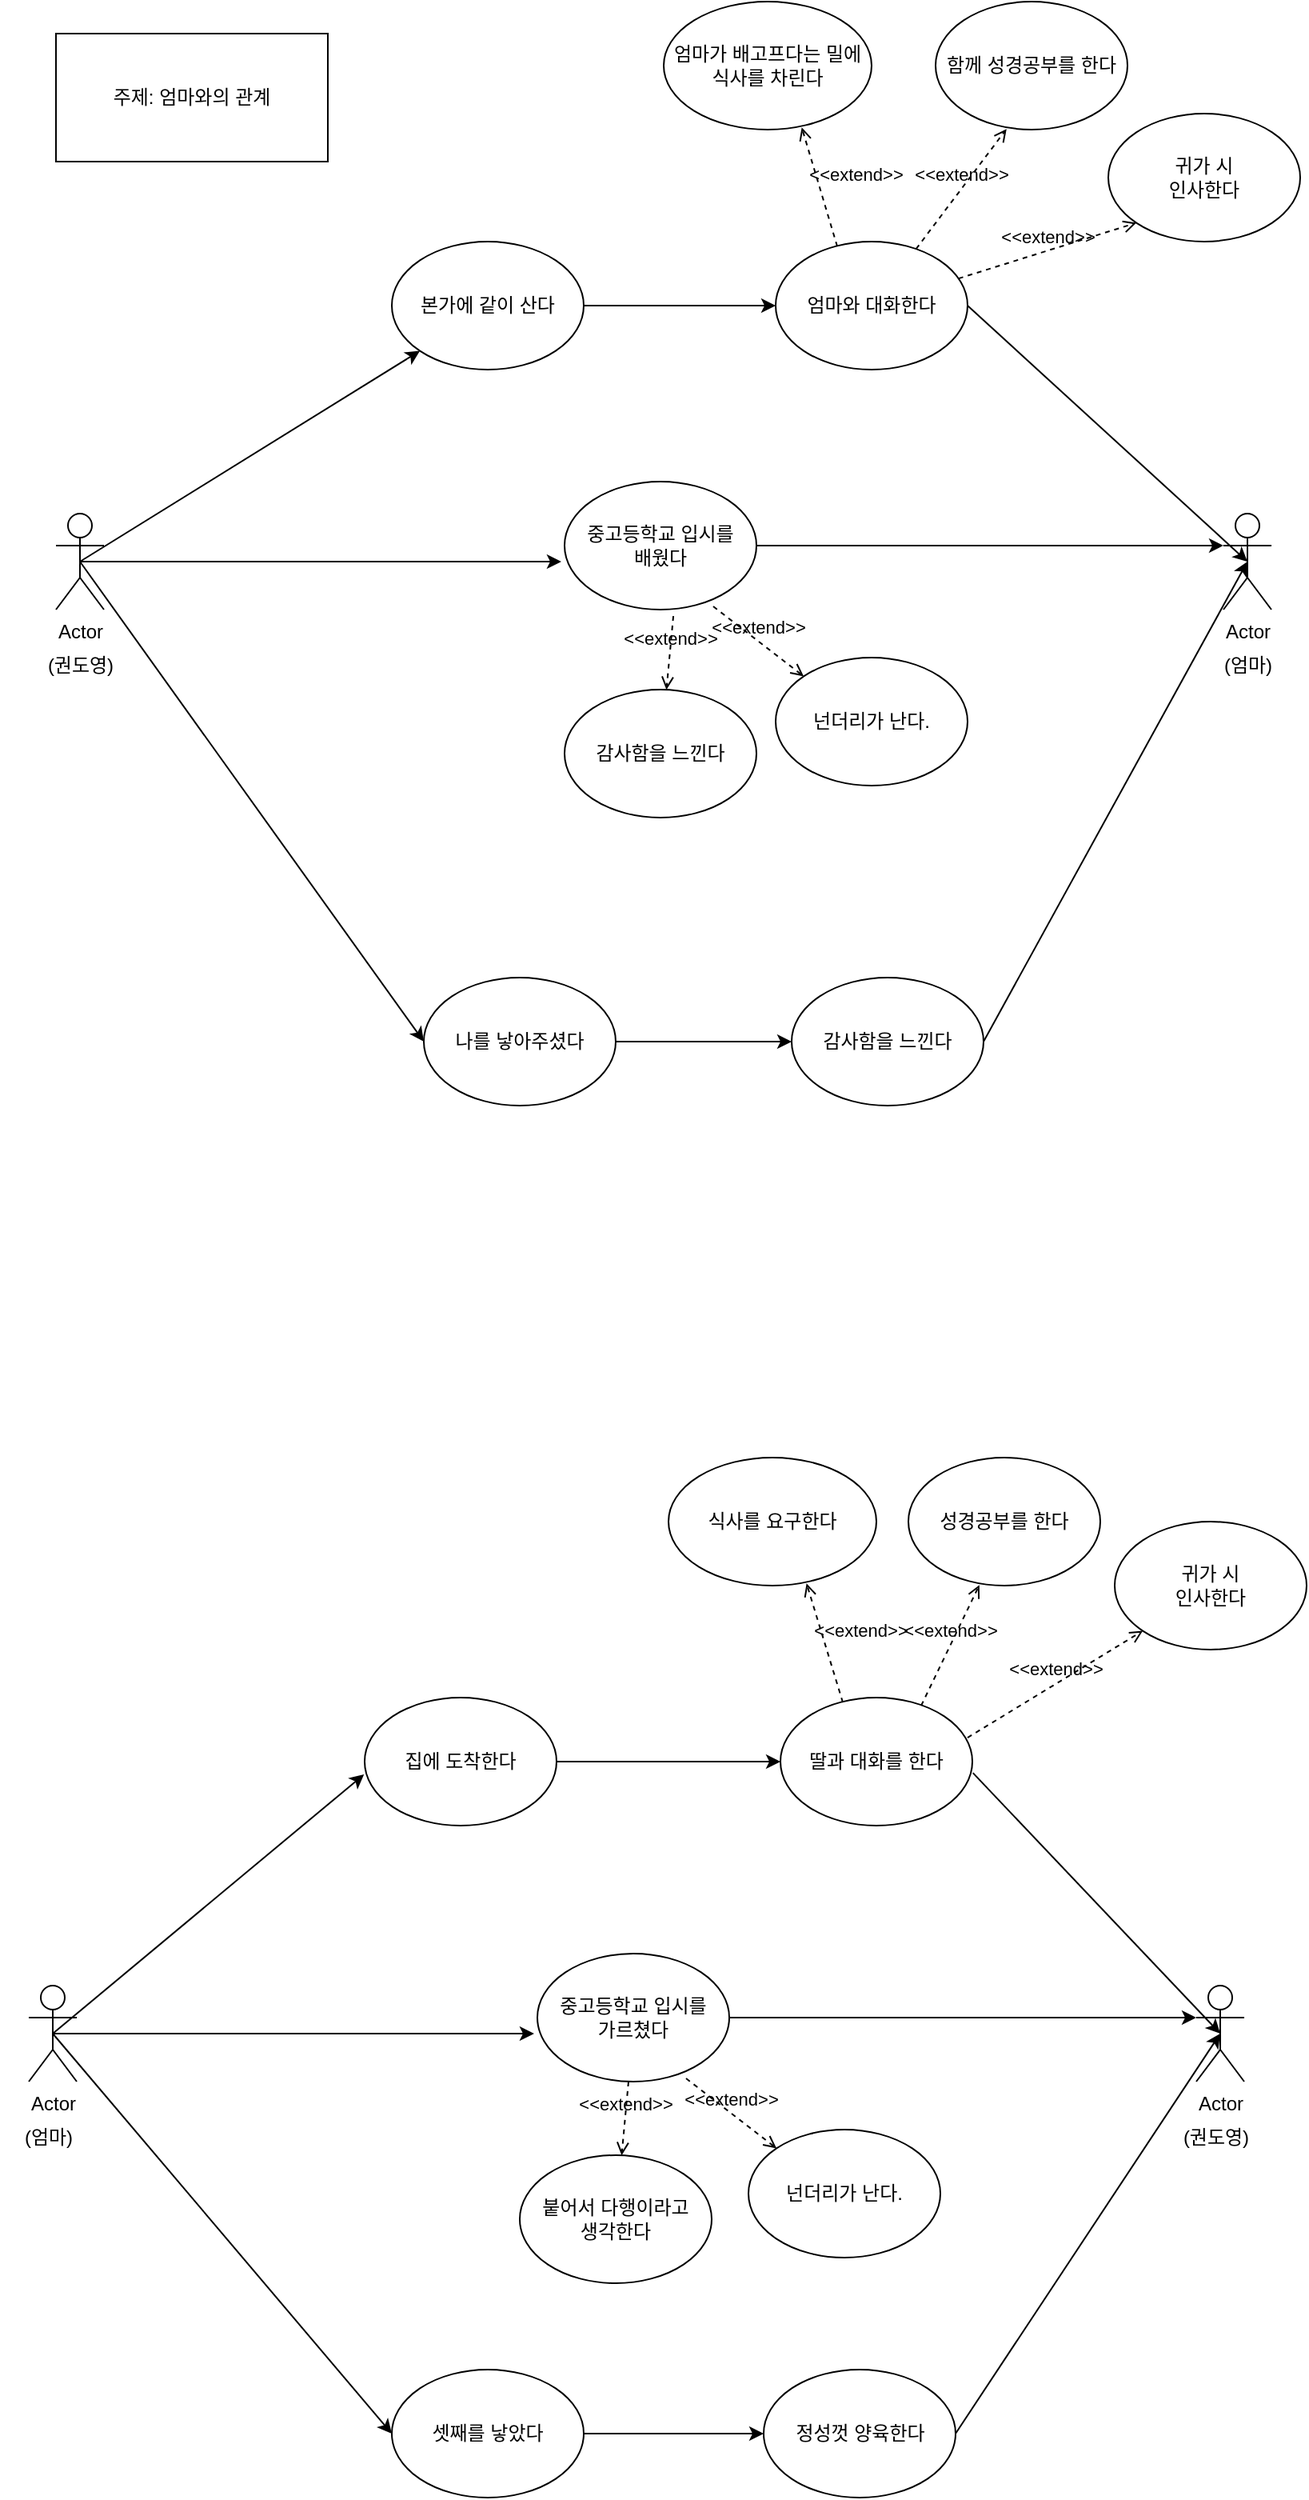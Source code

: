 <mxfile version="21.7.5" type="github">
  <diagram name="페이지-1" id="knAnGEJPWI2h3G_Fuzur">
    <mxGraphModel dx="2219" dy="1153" grid="1" gridSize="10" guides="1" tooltips="1" connect="1" arrows="1" fold="1" page="1" pageScale="1" pageWidth="827" pageHeight="1169" math="0" shadow="0">
      <root>
        <mxCell id="0" />
        <mxCell id="1" parent="0" />
        <mxCell id="KJRf7U8PRMHWlbD5ESDK-1" value="Actor" style="shape=umlActor;verticalLabelPosition=bottom;verticalAlign=top;html=1;outlineConnect=0;" parent="1" vertex="1">
          <mxGeometry x="40" y="340" width="30" height="60" as="geometry" />
        </mxCell>
        <mxCell id="KJRf7U8PRMHWlbD5ESDK-2" value="(권도영)" style="text;html=1;align=center;verticalAlign=middle;resizable=0;points=[];autosize=1;strokeColor=none;fillColor=none;" parent="1" vertex="1">
          <mxGeometry x="20" y="420" width="70" height="30" as="geometry" />
        </mxCell>
        <mxCell id="KJRf7U8PRMHWlbD5ESDK-5" value="Actor" style="shape=umlActor;verticalLabelPosition=bottom;verticalAlign=top;html=1;outlineConnect=0;" parent="1" vertex="1">
          <mxGeometry x="770" y="340" width="30" height="60" as="geometry" />
        </mxCell>
        <mxCell id="KJRf7U8PRMHWlbD5ESDK-6" value="(엄마)" style="text;html=1;align=center;verticalAlign=middle;resizable=0;points=[];autosize=1;strokeColor=none;fillColor=none;" parent="1" vertex="1">
          <mxGeometry x="755" y="420" width="60" height="30" as="geometry" />
        </mxCell>
        <mxCell id="KJRf7U8PRMHWlbD5ESDK-7" value="Actor" style="shape=umlActor;verticalLabelPosition=bottom;verticalAlign=top;html=1;outlineConnect=0;" parent="1" vertex="1">
          <mxGeometry x="23" y="1260" width="30" height="60" as="geometry" />
        </mxCell>
        <mxCell id="KJRf7U8PRMHWlbD5ESDK-8" value="(권도영)" style="text;html=1;align=center;verticalAlign=middle;resizable=0;points=[];autosize=1;strokeColor=none;fillColor=none;" parent="1" vertex="1">
          <mxGeometry x="730" y="1340" width="70" height="30" as="geometry" />
        </mxCell>
        <mxCell id="KJRf7U8PRMHWlbD5ESDK-9" value="Actor" style="shape=umlActor;verticalLabelPosition=bottom;verticalAlign=top;html=1;outlineConnect=0;" parent="1" vertex="1">
          <mxGeometry x="753" y="1260" width="30" height="60" as="geometry" />
        </mxCell>
        <mxCell id="KJRf7U8PRMHWlbD5ESDK-10" value="(엄마)" style="text;html=1;align=center;verticalAlign=middle;resizable=0;points=[];autosize=1;strokeColor=none;fillColor=none;" parent="1" vertex="1">
          <mxGeometry x="5" y="1340" width="60" height="30" as="geometry" />
        </mxCell>
        <mxCell id="KJRf7U8PRMHWlbD5ESDK-11" value="귀가 시&lt;br&gt;인사한다" style="ellipse;whiteSpace=wrap;html=1;" parent="1" vertex="1">
          <mxGeometry x="698" y="90" width="120" height="80" as="geometry" />
        </mxCell>
        <mxCell id="KJRf7U8PRMHWlbD5ESDK-13" value="주제: 엄마와의 관계" style="rounded=0;whiteSpace=wrap;html=1;" parent="1" vertex="1">
          <mxGeometry x="40" y="40" width="170" height="80" as="geometry" />
        </mxCell>
        <mxCell id="KJRf7U8PRMHWlbD5ESDK-14" value="" style="endArrow=classic;html=1;rounded=0;exitX=0.5;exitY=0.5;exitDx=0;exitDy=0;exitPerimeter=0;entryX=0;entryY=1;entryDx=0;entryDy=0;" parent="1" source="KJRf7U8PRMHWlbD5ESDK-1" target="7rCKcIcT-Zd6SS427mmO-34" edge="1">
          <mxGeometry width="50" height="50" relative="1" as="geometry">
            <mxPoint x="550" y="250" as="sourcePoint" />
            <mxPoint x="140" y="280" as="targetPoint" />
          </mxGeometry>
        </mxCell>
        <mxCell id="7rCKcIcT-Zd6SS427mmO-20" value="" style="edgeStyle=orthogonalEdgeStyle;rounded=0;orthogonalLoop=1;jettySize=auto;html=1;" parent="1" source="7rCKcIcT-Zd6SS427mmO-1" target="7rCKcIcT-Zd6SS427mmO-19" edge="1">
          <mxGeometry relative="1" as="geometry" />
        </mxCell>
        <mxCell id="7rCKcIcT-Zd6SS427mmO-1" value="나를 낳아주셨다" style="ellipse;whiteSpace=wrap;html=1;" parent="1" vertex="1">
          <mxGeometry x="270" y="630" width="120" height="80" as="geometry" />
        </mxCell>
        <mxCell id="7rCKcIcT-Zd6SS427mmO-2" value="" style="endArrow=classic;html=1;rounded=0;exitX=0.5;exitY=0.5;exitDx=0;exitDy=0;exitPerimeter=0;entryX=0;entryY=0.5;entryDx=0;entryDy=0;" parent="1" source="KJRf7U8PRMHWlbD5ESDK-1" target="7rCKcIcT-Zd6SS427mmO-1" edge="1">
          <mxGeometry width="50" height="50" relative="1" as="geometry">
            <mxPoint x="70" y="369.5" as="sourcePoint" />
            <mxPoint x="265" y="369.5" as="targetPoint" />
          </mxGeometry>
        </mxCell>
        <mxCell id="7rCKcIcT-Zd6SS427mmO-3" value="엄마와 대화한다" style="ellipse;whiteSpace=wrap;html=1;" parent="1" vertex="1">
          <mxGeometry x="490" y="170" width="120" height="80" as="geometry" />
        </mxCell>
        <mxCell id="7rCKcIcT-Zd6SS427mmO-15" value="" style="edgeStyle=orthogonalEdgeStyle;rounded=0;orthogonalLoop=1;jettySize=auto;html=1;" parent="1" source="7rCKcIcT-Zd6SS427mmO-7" target="7rCKcIcT-Zd6SS427mmO-14" edge="1">
          <mxGeometry relative="1" as="geometry" />
        </mxCell>
        <mxCell id="7rCKcIcT-Zd6SS427mmO-7" value="집에 도착한다" style="ellipse;whiteSpace=wrap;html=1;" parent="1" vertex="1">
          <mxGeometry x="233" y="1080" width="120" height="80" as="geometry" />
        </mxCell>
        <mxCell id="7rCKcIcT-Zd6SS427mmO-9" value="" style="endArrow=classic;html=1;rounded=0;entryX=-0.003;entryY=0.6;entryDx=0;entryDy=0;entryPerimeter=0;exitX=0.5;exitY=0.5;exitDx=0;exitDy=0;exitPerimeter=0;" parent="1" source="KJRf7U8PRMHWlbD5ESDK-7" target="7rCKcIcT-Zd6SS427mmO-7" edge="1">
          <mxGeometry width="50" height="50" relative="1" as="geometry">
            <mxPoint x="38" y="1290" as="sourcePoint" />
            <mxPoint x="583" y="1119" as="targetPoint" />
          </mxGeometry>
        </mxCell>
        <mxCell id="7rCKcIcT-Zd6SS427mmO-43" value="" style="edgeStyle=orthogonalEdgeStyle;rounded=0;orthogonalLoop=1;jettySize=auto;html=1;" parent="1" source="7rCKcIcT-Zd6SS427mmO-11" target="7rCKcIcT-Zd6SS427mmO-41" edge="1">
          <mxGeometry relative="1" as="geometry" />
        </mxCell>
        <mxCell id="7rCKcIcT-Zd6SS427mmO-11" value="셋째를 낳았다" style="ellipse;whiteSpace=wrap;html=1;" parent="1" vertex="1">
          <mxGeometry x="250" y="1500" width="120" height="80" as="geometry" />
        </mxCell>
        <mxCell id="7rCKcIcT-Zd6SS427mmO-12" value="" style="endArrow=classic;html=1;rounded=0;exitX=0.5;exitY=0.5;exitDx=0;exitDy=0;exitPerimeter=0;entryX=0;entryY=0.5;entryDx=0;entryDy=0;" parent="1" source="KJRf7U8PRMHWlbD5ESDK-7" target="7rCKcIcT-Zd6SS427mmO-11" edge="1">
          <mxGeometry width="50" height="50" relative="1" as="geometry">
            <mxPoint x="38" y="1289" as="sourcePoint" />
            <mxPoint x="248" y="1288.5" as="targetPoint" />
          </mxGeometry>
        </mxCell>
        <mxCell id="7rCKcIcT-Zd6SS427mmO-14" value="딸과 대화를 한다" style="ellipse;whiteSpace=wrap;html=1;" parent="1" vertex="1">
          <mxGeometry x="493" y="1080" width="120" height="80" as="geometry" />
        </mxCell>
        <mxCell id="7rCKcIcT-Zd6SS427mmO-16" value="" style="endArrow=classic;html=1;rounded=0;exitX=1.003;exitY=0.588;exitDx=0;exitDy=0;exitPerimeter=0;entryX=0.5;entryY=0.5;entryDx=0;entryDy=0;entryPerimeter=0;" parent="1" source="7rCKcIcT-Zd6SS427mmO-14" target="KJRf7U8PRMHWlbD5ESDK-9" edge="1">
          <mxGeometry width="50" height="50" relative="1" as="geometry">
            <mxPoint x="513" y="1122" as="sourcePoint" />
            <mxPoint x="668" y="960" as="targetPoint" />
          </mxGeometry>
        </mxCell>
        <mxCell id="7rCKcIcT-Zd6SS427mmO-19" value="감사함을 느낀다" style="ellipse;whiteSpace=wrap;html=1;" parent="1" vertex="1">
          <mxGeometry x="500" y="630" width="120" height="80" as="geometry" />
        </mxCell>
        <mxCell id="7rCKcIcT-Zd6SS427mmO-26" value="" style="endArrow=classic;html=1;rounded=0;exitX=1;exitY=0.5;exitDx=0;exitDy=0;entryX=0.5;entryY=0.5;entryDx=0;entryDy=0;entryPerimeter=0;" parent="1" source="7rCKcIcT-Zd6SS427mmO-19" target="KJRf7U8PRMHWlbD5ESDK-5" edge="1">
          <mxGeometry width="50" height="50" relative="1" as="geometry">
            <mxPoint x="645" y="420" as="sourcePoint" />
            <mxPoint x="800" y="583" as="targetPoint" />
          </mxGeometry>
        </mxCell>
        <mxCell id="7rCKcIcT-Zd6SS427mmO-27" value="" style="endArrow=classic;html=1;rounded=0;exitX=1;exitY=0.5;exitDx=0;exitDy=0;entryX=0.5;entryY=0.5;entryDx=0;entryDy=0;entryPerimeter=0;" parent="1" source="7rCKcIcT-Zd6SS427mmO-3" target="KJRf7U8PRMHWlbD5ESDK-5" edge="1">
          <mxGeometry width="50" height="50" relative="1" as="geometry">
            <mxPoint x="630" y="660" as="sourcePoint" />
            <mxPoint x="780" y="405" as="targetPoint" />
          </mxGeometry>
        </mxCell>
        <mxCell id="7rCKcIcT-Zd6SS427mmO-28" value="&amp;lt;&amp;lt;extend&amp;gt;&amp;gt;" style="html=1;verticalAlign=bottom;labelBackgroundColor=none;endArrow=open;endFill=0;dashed=1;rounded=0;entryX=0.664;entryY=0.983;entryDx=0;entryDy=0;entryPerimeter=0;exitX=0.321;exitY=0.038;exitDx=0;exitDy=0;exitPerimeter=0;" parent="1" source="7rCKcIcT-Zd6SS427mmO-3" target="7rCKcIcT-Zd6SS427mmO-30" edge="1">
          <mxGeometry x="-0.184" y="-21" width="160" relative="1" as="geometry">
            <mxPoint x="550" y="170" as="sourcePoint" />
            <mxPoint x="510" y="100" as="targetPoint" />
            <mxPoint as="offset" />
          </mxGeometry>
        </mxCell>
        <mxCell id="7rCKcIcT-Zd6SS427mmO-29" value="&amp;lt;&amp;lt;extend&amp;gt;&amp;gt;" style="html=1;verticalAlign=bottom;labelBackgroundColor=none;endArrow=open;endFill=0;dashed=1;rounded=0;exitX=0.732;exitY=0.057;exitDx=0;exitDy=0;exitPerimeter=0;entryX=0.37;entryY=0.995;entryDx=0;entryDy=0;entryPerimeter=0;" parent="1" source="7rCKcIcT-Zd6SS427mmO-3" target="7rCKcIcT-Zd6SS427mmO-31" edge="1">
          <mxGeometry x="0.004" width="160" relative="1" as="geometry">
            <mxPoint x="560" y="180" as="sourcePoint" />
            <mxPoint x="640" y="100" as="targetPoint" />
            <mxPoint as="offset" />
          </mxGeometry>
        </mxCell>
        <mxCell id="7rCKcIcT-Zd6SS427mmO-30" value="엄마가 배고프다는 밀에&lt;br&gt;식사를 차린다" style="ellipse;whiteSpace=wrap;html=1;" parent="1" vertex="1">
          <mxGeometry x="420" y="20" width="130" height="80" as="geometry" />
        </mxCell>
        <mxCell id="7rCKcIcT-Zd6SS427mmO-31" value="함께 성경공부를 한다" style="ellipse;whiteSpace=wrap;html=1;" parent="1" vertex="1">
          <mxGeometry x="590" y="20" width="120" height="80" as="geometry" />
        </mxCell>
        <mxCell id="PudrjBTF-Zm_3evty7RH-3" value="" style="edgeStyle=orthogonalEdgeStyle;rounded=0;orthogonalLoop=1;jettySize=auto;html=1;" edge="1" parent="1" source="7rCKcIcT-Zd6SS427mmO-34" target="7rCKcIcT-Zd6SS427mmO-3">
          <mxGeometry relative="1" as="geometry">
            <mxPoint x="350" y="210" as="targetPoint" />
            <Array as="points">
              <mxPoint x="450" y="210" />
              <mxPoint x="450" y="210" />
            </Array>
          </mxGeometry>
        </mxCell>
        <mxCell id="7rCKcIcT-Zd6SS427mmO-34" value="본가에 같이 산다" style="ellipse;whiteSpace=wrap;html=1;" parent="1" vertex="1">
          <mxGeometry x="250" y="170" width="120" height="80" as="geometry" />
        </mxCell>
        <mxCell id="7rCKcIcT-Zd6SS427mmO-36" value="&amp;lt;&amp;lt;extend&amp;gt;&amp;gt;" style="html=1;verticalAlign=bottom;labelBackgroundColor=none;endArrow=open;endFill=0;dashed=1;rounded=0;entryX=0.664;entryY=0.983;entryDx=0;entryDy=0;entryPerimeter=0;exitX=0.321;exitY=0.038;exitDx=0;exitDy=0;exitPerimeter=0;" parent="1" target="7rCKcIcT-Zd6SS427mmO-38" edge="1">
          <mxGeometry x="-0.184" y="-21" width="160" relative="1" as="geometry">
            <mxPoint x="532" y="1083" as="sourcePoint" />
            <mxPoint x="513" y="1010" as="targetPoint" />
            <mxPoint as="offset" />
          </mxGeometry>
        </mxCell>
        <mxCell id="7rCKcIcT-Zd6SS427mmO-37" value="&amp;lt;&amp;lt;extend&amp;gt;&amp;gt;" style="html=1;verticalAlign=bottom;labelBackgroundColor=none;endArrow=open;endFill=0;dashed=1;rounded=0;exitX=0.732;exitY=0.057;exitDx=0;exitDy=0;exitPerimeter=0;entryX=0.37;entryY=0.995;entryDx=0;entryDy=0;entryPerimeter=0;" parent="1" target="7rCKcIcT-Zd6SS427mmO-39" edge="1">
          <mxGeometry x="0.004" width="160" relative="1" as="geometry">
            <mxPoint x="581" y="1085" as="sourcePoint" />
            <mxPoint x="643" y="1010" as="targetPoint" />
            <mxPoint as="offset" />
          </mxGeometry>
        </mxCell>
        <mxCell id="7rCKcIcT-Zd6SS427mmO-38" value="식사를 요구한다" style="ellipse;whiteSpace=wrap;html=1;" parent="1" vertex="1">
          <mxGeometry x="423" y="930" width="130" height="80" as="geometry" />
        </mxCell>
        <mxCell id="7rCKcIcT-Zd6SS427mmO-39" value="성경공부를 한다" style="ellipse;whiteSpace=wrap;html=1;" parent="1" vertex="1">
          <mxGeometry x="573" y="930" width="120" height="80" as="geometry" />
        </mxCell>
        <mxCell id="7rCKcIcT-Zd6SS427mmO-41" value="정성껏 양육한다" style="ellipse;whiteSpace=wrap;html=1;" parent="1" vertex="1">
          <mxGeometry x="482.5" y="1500" width="120" height="80" as="geometry" />
        </mxCell>
        <mxCell id="7rCKcIcT-Zd6SS427mmO-42" value="" style="endArrow=classic;html=1;rounded=0;exitX=1;exitY=0.5;exitDx=0;exitDy=0;entryX=0.5;entryY=0.5;entryDx=0;entryDy=0;entryPerimeter=0;" parent="1" source="7rCKcIcT-Zd6SS427mmO-41" target="KJRf7U8PRMHWlbD5ESDK-9" edge="1">
          <mxGeometry width="50" height="50" relative="1" as="geometry">
            <mxPoint x="590.5" y="1315" as="sourcePoint" />
            <mxPoint x="731" y="1265" as="targetPoint" />
          </mxGeometry>
        </mxCell>
        <mxCell id="PudrjBTF-Zm_3evty7RH-1" value="&amp;lt;&amp;lt;extend&amp;gt;&amp;gt;" style="html=1;verticalAlign=bottom;labelBackgroundColor=none;endArrow=open;endFill=0;dashed=1;rounded=0;entryX=0;entryY=1;entryDx=0;entryDy=0;" edge="1" parent="1" source="7rCKcIcT-Zd6SS427mmO-3" target="KJRf7U8PRMHWlbD5ESDK-11">
          <mxGeometry x="0.004" width="160" relative="1" as="geometry">
            <mxPoint x="588" y="185" as="sourcePoint" />
            <mxPoint x="644" y="110" as="targetPoint" />
            <mxPoint as="offset" />
          </mxGeometry>
        </mxCell>
        <mxCell id="PudrjBTF-Zm_3evty7RH-4" value="" style="endArrow=classic;html=1;rounded=0;exitX=0.5;exitY=0.5;exitDx=0;exitDy=0;exitPerimeter=0;entryX=-0.017;entryY=0.625;entryDx=0;entryDy=0;entryPerimeter=0;" edge="1" parent="1" source="KJRf7U8PRMHWlbD5ESDK-1" target="PudrjBTF-Zm_3evty7RH-5">
          <mxGeometry width="50" height="50" relative="1" as="geometry">
            <mxPoint x="65" y="369.5" as="sourcePoint" />
            <mxPoint x="410" y="370" as="targetPoint" />
          </mxGeometry>
        </mxCell>
        <mxCell id="PudrjBTF-Zm_3evty7RH-12" value="" style="edgeStyle=orthogonalEdgeStyle;rounded=0;orthogonalLoop=1;jettySize=auto;html=1;entryX=0;entryY=0.333;entryDx=0;entryDy=0;entryPerimeter=0;" edge="1" parent="1" source="PudrjBTF-Zm_3evty7RH-5" target="KJRf7U8PRMHWlbD5ESDK-5">
          <mxGeometry relative="1" as="geometry">
            <mxPoint x="440" y="360" as="targetPoint" />
          </mxGeometry>
        </mxCell>
        <mxCell id="PudrjBTF-Zm_3evty7RH-5" value="중고등학교 입시를&lt;br&gt;배웠다" style="ellipse;whiteSpace=wrap;html=1;" vertex="1" parent="1">
          <mxGeometry x="358" y="320" width="120" height="80" as="geometry" />
        </mxCell>
        <mxCell id="PudrjBTF-Zm_3evty7RH-7" value="넌더리가 난다." style="ellipse;whiteSpace=wrap;html=1;" vertex="1" parent="1">
          <mxGeometry x="490" y="430" width="120" height="80" as="geometry" />
        </mxCell>
        <mxCell id="PudrjBTF-Zm_3evty7RH-9" value="귀가 시&lt;br&gt;인사한다" style="ellipse;whiteSpace=wrap;html=1;" vertex="1" parent="1">
          <mxGeometry x="702" y="970" width="120" height="80" as="geometry" />
        </mxCell>
        <mxCell id="PudrjBTF-Zm_3evty7RH-10" value="&amp;lt;&amp;lt;extend&amp;gt;&amp;gt;" style="html=1;verticalAlign=bottom;labelBackgroundColor=none;endArrow=open;endFill=0;dashed=1;rounded=0;exitX=0.975;exitY=0.313;exitDx=0;exitDy=0;exitPerimeter=0;entryX=0;entryY=1;entryDx=0;entryDy=0;" edge="1" parent="1" target="PudrjBTF-Zm_3evty7RH-9" source="7rCKcIcT-Zd6SS427mmO-14">
          <mxGeometry x="0.004" width="160" relative="1" as="geometry">
            <mxPoint x="613" y="1115" as="sourcePoint" />
            <mxPoint x="651" y="1040" as="targetPoint" />
            <mxPoint as="offset" />
          </mxGeometry>
        </mxCell>
        <mxCell id="PudrjBTF-Zm_3evty7RH-14" value="&amp;lt;&amp;lt;extend&amp;gt;&amp;gt;" style="html=1;verticalAlign=bottom;labelBackgroundColor=none;endArrow=open;endFill=0;dashed=1;rounded=0;entryX=0;entryY=0;entryDx=0;entryDy=0;exitX=0.775;exitY=0.975;exitDx=0;exitDy=0;exitPerimeter=0;" edge="1" parent="1" source="PudrjBTF-Zm_3evty7RH-5" target="PudrjBTF-Zm_3evty7RH-7">
          <mxGeometry x="0.004" width="160" relative="1" as="geometry">
            <mxPoint x="450" y="400" as="sourcePoint" />
            <mxPoint x="516" y="495" as="targetPoint" />
            <mxPoint as="offset" />
          </mxGeometry>
        </mxCell>
        <mxCell id="PudrjBTF-Zm_3evty7RH-15" value="감사함을 느낀다" style="ellipse;whiteSpace=wrap;html=1;" vertex="1" parent="1">
          <mxGeometry x="358" y="450" width="120" height="80" as="geometry" />
        </mxCell>
        <mxCell id="PudrjBTF-Zm_3evty7RH-16" value="&amp;lt;&amp;lt;extend&amp;gt;&amp;gt;" style="html=1;verticalAlign=bottom;labelBackgroundColor=none;endArrow=open;endFill=0;dashed=1;rounded=0;exitX=0.567;exitY=1.05;exitDx=0;exitDy=0;exitPerimeter=0;" edge="1" parent="1" source="PudrjBTF-Zm_3evty7RH-5" target="PudrjBTF-Zm_3evty7RH-15">
          <mxGeometry x="0.004" width="160" relative="1" as="geometry">
            <mxPoint x="461" y="408" as="sourcePoint" />
            <mxPoint x="565" y="439" as="targetPoint" />
            <mxPoint as="offset" />
          </mxGeometry>
        </mxCell>
        <mxCell id="PudrjBTF-Zm_3evty7RH-21" value="" style="endArrow=classic;html=1;rounded=0;exitX=0.5;exitY=0.5;exitDx=0;exitDy=0;exitPerimeter=0;entryX=-0.017;entryY=0.625;entryDx=0;entryDy=0;entryPerimeter=0;" edge="1" parent="1" target="PudrjBTF-Zm_3evty7RH-23">
          <mxGeometry width="50" height="50" relative="1" as="geometry">
            <mxPoint x="38" y="1290" as="sourcePoint" />
            <mxPoint x="393" y="1290" as="targetPoint" />
          </mxGeometry>
        </mxCell>
        <mxCell id="PudrjBTF-Zm_3evty7RH-22" value="" style="edgeStyle=orthogonalEdgeStyle;rounded=0;orthogonalLoop=1;jettySize=auto;html=1;entryX=0;entryY=0.333;entryDx=0;entryDy=0;entryPerimeter=0;" edge="1" parent="1" source="PudrjBTF-Zm_3evty7RH-23">
          <mxGeometry relative="1" as="geometry">
            <mxPoint x="753" y="1280" as="targetPoint" />
          </mxGeometry>
        </mxCell>
        <mxCell id="PudrjBTF-Zm_3evty7RH-23" value="중고등학교 입시를&lt;br&gt;가르쳤다" style="ellipse;whiteSpace=wrap;html=1;" vertex="1" parent="1">
          <mxGeometry x="341" y="1240" width="120" height="80" as="geometry" />
        </mxCell>
        <mxCell id="PudrjBTF-Zm_3evty7RH-24" value="넌더리가 난다." style="ellipse;whiteSpace=wrap;html=1;" vertex="1" parent="1">
          <mxGeometry x="473" y="1350" width="120" height="80" as="geometry" />
        </mxCell>
        <mxCell id="PudrjBTF-Zm_3evty7RH-25" value="&amp;lt;&amp;lt;extend&amp;gt;&amp;gt;" style="html=1;verticalAlign=bottom;labelBackgroundColor=none;endArrow=open;endFill=0;dashed=1;rounded=0;entryX=0;entryY=0;entryDx=0;entryDy=0;exitX=0.775;exitY=0.975;exitDx=0;exitDy=0;exitPerimeter=0;" edge="1" parent="1" source="PudrjBTF-Zm_3evty7RH-23" target="PudrjBTF-Zm_3evty7RH-24">
          <mxGeometry x="0.004" width="160" relative="1" as="geometry">
            <mxPoint x="433" y="1320" as="sourcePoint" />
            <mxPoint x="499" y="1415" as="targetPoint" />
            <mxPoint as="offset" />
          </mxGeometry>
        </mxCell>
        <mxCell id="PudrjBTF-Zm_3evty7RH-26" value="붙어서 다행이라고&lt;br&gt;생각한다" style="ellipse;whiteSpace=wrap;html=1;" vertex="1" parent="1">
          <mxGeometry x="330" y="1366" width="120" height="80" as="geometry" />
        </mxCell>
        <mxCell id="PudrjBTF-Zm_3evty7RH-27" value="&amp;lt;&amp;lt;extend&amp;gt;&amp;gt;" style="html=1;verticalAlign=bottom;labelBackgroundColor=none;endArrow=open;endFill=0;dashed=1;rounded=0;exitX=0.567;exitY=1.05;exitDx=0;exitDy=0;exitPerimeter=0;" edge="1" parent="1" target="PudrjBTF-Zm_3evty7RH-26">
          <mxGeometry x="0.004" width="160" relative="1" as="geometry">
            <mxPoint x="398" y="1320" as="sourcePoint" />
            <mxPoint x="537" y="1355" as="targetPoint" />
            <mxPoint as="offset" />
          </mxGeometry>
        </mxCell>
      </root>
    </mxGraphModel>
  </diagram>
</mxfile>
